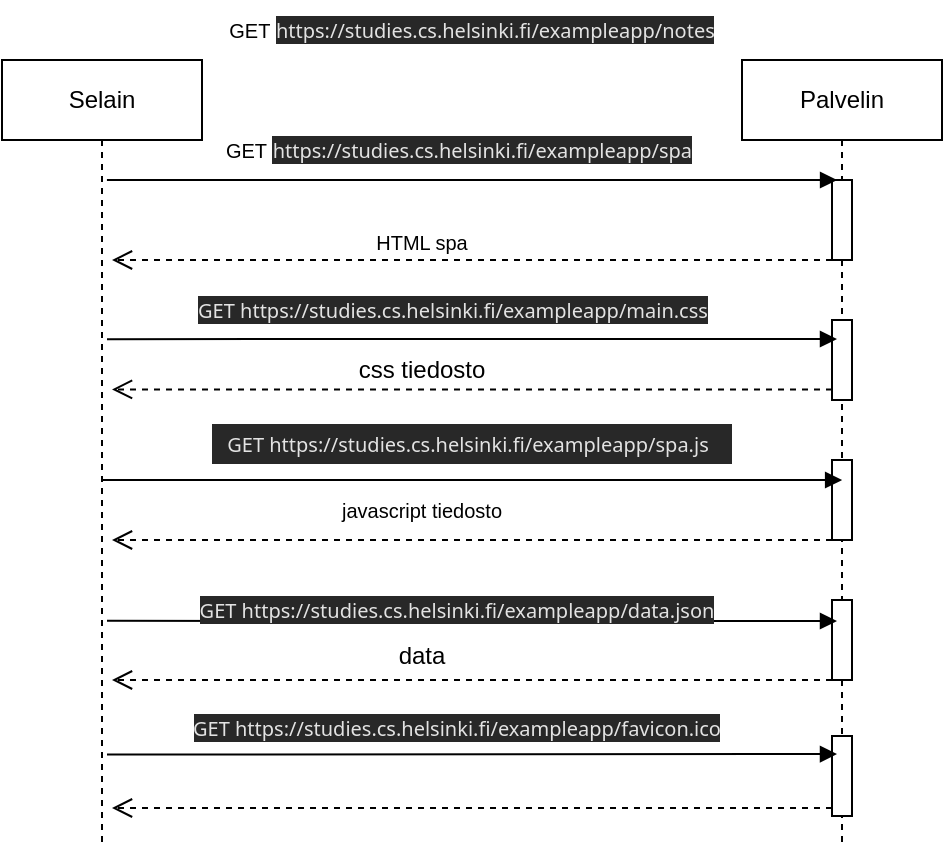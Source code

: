 <mxfile version="24.0.4" type="device">
  <diagram name="Page-1" id="2YBvvXClWsGukQMizWep">
    <mxGraphModel dx="629" dy="401" grid="1" gridSize="9" guides="1" tooltips="1" connect="1" arrows="1" fold="1" page="1" pageScale="1" pageWidth="850" pageHeight="1100" math="0" shadow="0">
      <root>
        <mxCell id="0" />
        <mxCell id="1" parent="0" />
        <mxCell id="aM9ryv3xv72pqoxQDRHE-1" value="Selain" style="shape=umlLifeline;perimeter=lifelinePerimeter;whiteSpace=wrap;html=1;container=0;dropTarget=0;collapsible=0;recursiveResize=0;outlineConnect=0;portConstraint=eastwest;newEdgeStyle={&quot;edgeStyle&quot;:&quot;elbowEdgeStyle&quot;,&quot;elbow&quot;:&quot;vertical&quot;,&quot;curved&quot;:0,&quot;rounded&quot;:0};" parent="1" vertex="1">
          <mxGeometry x="40" y="40" width="100" height="392" as="geometry" />
        </mxCell>
        <mxCell id="aM9ryv3xv72pqoxQDRHE-5" value="Palvelin" style="shape=umlLifeline;perimeter=lifelinePerimeter;whiteSpace=wrap;html=1;container=0;dropTarget=0;collapsible=0;recursiveResize=0;outlineConnect=0;portConstraint=eastwest;newEdgeStyle={&quot;edgeStyle&quot;:&quot;elbowEdgeStyle&quot;,&quot;elbow&quot;:&quot;vertical&quot;,&quot;curved&quot;:0,&quot;rounded&quot;:0};" parent="1" vertex="1">
          <mxGeometry x="410" y="40" width="100" height="392" as="geometry" />
        </mxCell>
        <mxCell id="aM9ryv3xv72pqoxQDRHE-6" value="" style="html=1;points=[];perimeter=orthogonalPerimeter;outlineConnect=0;targetShapes=umlLifeline;portConstraint=eastwest;newEdgeStyle={&quot;edgeStyle&quot;:&quot;elbowEdgeStyle&quot;,&quot;elbow&quot;:&quot;vertical&quot;,&quot;curved&quot;:0,&quot;rounded&quot;:0};" parent="aM9ryv3xv72pqoxQDRHE-5" vertex="1">
          <mxGeometry x="45" y="270" width="10" height="40" as="geometry" />
        </mxCell>
        <mxCell id="hscA7EWT61-6cYdQ-dmT-2" value="" style="html=1;points=[];perimeter=orthogonalPerimeter;outlineConnect=0;targetShapes=umlLifeline;portConstraint=eastwest;newEdgeStyle={&quot;edgeStyle&quot;:&quot;elbowEdgeStyle&quot;,&quot;elbow&quot;:&quot;vertical&quot;,&quot;curved&quot;:0,&quot;rounded&quot;:0};" vertex="1" parent="aM9ryv3xv72pqoxQDRHE-5">
          <mxGeometry x="45" y="60" width="10" height="40" as="geometry" />
        </mxCell>
        <mxCell id="hscA7EWT61-6cYdQ-dmT-4" value="" style="html=1;points=[];perimeter=orthogonalPerimeter;outlineConnect=0;targetShapes=umlLifeline;portConstraint=eastwest;newEdgeStyle={&quot;edgeStyle&quot;:&quot;elbowEdgeStyle&quot;,&quot;elbow&quot;:&quot;vertical&quot;,&quot;curved&quot;:0,&quot;rounded&quot;:0};" vertex="1" parent="aM9ryv3xv72pqoxQDRHE-5">
          <mxGeometry x="45" y="200" width="10" height="40" as="geometry" />
        </mxCell>
        <mxCell id="hscA7EWT61-6cYdQ-dmT-3" value="" style="html=1;points=[];perimeter=orthogonalPerimeter;outlineConnect=0;targetShapes=umlLifeline;portConstraint=eastwest;newEdgeStyle={&quot;edgeStyle&quot;:&quot;elbowEdgeStyle&quot;,&quot;elbow&quot;:&quot;vertical&quot;,&quot;curved&quot;:0,&quot;rounded&quot;:0};" vertex="1" parent="aM9ryv3xv72pqoxQDRHE-5">
          <mxGeometry x="45" y="130" width="10" height="40" as="geometry" />
        </mxCell>
        <mxCell id="hscA7EWT61-6cYdQ-dmT-39" value="" style="html=1;points=[];perimeter=orthogonalPerimeter;outlineConnect=0;targetShapes=umlLifeline;portConstraint=eastwest;newEdgeStyle={&quot;edgeStyle&quot;:&quot;elbowEdgeStyle&quot;,&quot;elbow&quot;:&quot;vertical&quot;,&quot;curved&quot;:0,&quot;rounded&quot;:0};" vertex="1" parent="aM9ryv3xv72pqoxQDRHE-5">
          <mxGeometry x="45" y="338" width="10" height="40" as="geometry" />
        </mxCell>
        <mxCell id="aM9ryv3xv72pqoxQDRHE-8" value="" style="html=1;verticalAlign=bottom;endArrow=open;dashed=1;endSize=8;edgeStyle=elbowEdgeStyle;elbow=vertical;curved=0;rounded=0;" parent="1" edge="1">
          <mxGeometry relative="1" as="geometry">
            <mxPoint x="95" y="140" as="targetPoint" />
            <Array as="points">
              <mxPoint x="190" y="140" />
            </Array>
            <mxPoint x="455" y="140" as="sourcePoint" />
          </mxGeometry>
        </mxCell>
        <mxCell id="hscA7EWT61-6cYdQ-dmT-14" value="GET&amp;nbsp;&lt;span style=&quot;color: rgb(227, 227, 227); font-family: &amp;quot;Segoe UI&amp;quot;, tahoma, sans-serif; text-align: start; background-color: rgb(40, 40, 40); font-size: 10px;&quot;&gt;https://studies.cs.helsinki.fi/exampleapp/notes&lt;/span&gt;" style="text;html=1;align=center;verticalAlign=middle;whiteSpace=wrap;rounded=0;container=1;fontSize=10;" vertex="1" parent="1">
          <mxGeometry x="240" y="10" width="70" height="30" as="geometry" />
        </mxCell>
        <mxCell id="hscA7EWT61-6cYdQ-dmT-18" value="" style="html=1;verticalAlign=bottom;endArrow=block;edgeStyle=elbowEdgeStyle;elbow=vertical;curved=0;rounded=0;" edge="1" parent="1">
          <mxGeometry relative="1" as="geometry">
            <mxPoint x="92.5" y="179.573" as="sourcePoint" />
            <Array as="points" />
            <mxPoint x="457.5" y="179.433" as="targetPoint" />
          </mxGeometry>
        </mxCell>
        <mxCell id="hscA7EWT61-6cYdQ-dmT-19" value="" style="html=1;verticalAlign=bottom;endArrow=open;dashed=1;endSize=8;edgeStyle=elbowEdgeStyle;elbow=vertical;curved=0;rounded=0;" edge="1" parent="1">
          <mxGeometry relative="1" as="geometry">
            <mxPoint x="95" y="204.71" as="targetPoint" />
            <Array as="points">
              <mxPoint x="190" y="204.71" />
            </Array>
            <mxPoint x="455" y="204.71" as="sourcePoint" />
          </mxGeometry>
        </mxCell>
        <mxCell id="hscA7EWT61-6cYdQ-dmT-20" value="&lt;span style=&quot;color: rgb(227, 227, 227); font-family: &amp;quot;Segoe UI&amp;quot;, tahoma, sans-serif; text-align: start; background-color: rgb(40, 40, 40); font-size: 10px;&quot;&gt;GET https://studies.cs.helsinki.fi/exampleapp/main.css&lt;/span&gt;" style="text;html=1;align=center;verticalAlign=middle;whiteSpace=wrap;rounded=0;" vertex="1" parent="1">
          <mxGeometry x="131.5" y="150" width="267" height="30" as="geometry" />
        </mxCell>
        <mxCell id="hscA7EWT61-6cYdQ-dmT-22" value="css tiedosto" style="text;html=1;align=center;verticalAlign=middle;whiteSpace=wrap;rounded=0;" vertex="1" parent="1">
          <mxGeometry x="200" y="180" width="100" height="30" as="geometry" />
        </mxCell>
        <mxCell id="hscA7EWT61-6cYdQ-dmT-24" value="" style="html=1;verticalAlign=bottom;endArrow=block;edgeStyle=elbowEdgeStyle;elbow=vertical;curved=0;rounded=0;" edge="1" parent="1" source="aM9ryv3xv72pqoxQDRHE-1">
          <mxGeometry relative="1" as="geometry">
            <mxPoint x="209.999" y="249.857" as="sourcePoint" />
            <Array as="points" />
            <mxPoint x="460.07" y="250" as="targetPoint" />
          </mxGeometry>
        </mxCell>
        <mxCell id="hscA7EWT61-6cYdQ-dmT-26" value="&lt;div style=&quot;display: flex; line-height: 20px; padding-left: 8px; gap: 12px; user-select: text; margin-top: 2px; color: rgb(227, 227, 227); font-family: &amp;quot;Segoe UI&amp;quot;, tahoma, sans-serif; text-align: start; background-color: rgb(40, 40, 40);&quot; class=&quot;row&quot;&gt;&lt;div style=&quot;word-break: break-all; display: flex; align-items: center; gap: 2px; font-size: 10px;&quot; class=&quot;header-value&quot;&gt;GET https://studies.cs.helsinki.fi/exampleapp/spa.js&lt;/div&gt;&lt;div&gt;&lt;br&gt;&lt;/div&gt;&lt;/div&gt;&lt;div style=&quot;display: flex; line-height: 20px; padding-left: 8px; gap: 12px; user-select: text; color: rgb(227, 227, 227); font-family: &amp;quot;Segoe UI&amp;quot;, tahoma, sans-serif; text-align: start; background-color: rgb(40, 40, 40);&quot; class=&quot;row&quot;&gt;&lt;/div&gt;" style="text;html=1;align=center;verticalAlign=middle;whiteSpace=wrap;rounded=0;" vertex="1" parent="1">
          <mxGeometry x="120" y="230" width="310" as="geometry" />
        </mxCell>
        <mxCell id="hscA7EWT61-6cYdQ-dmT-27" value="javascript tiedosto" style="text;html=1;align=center;verticalAlign=middle;whiteSpace=wrap;rounded=0;fontSize=10;" vertex="1" parent="1">
          <mxGeometry x="190" y="260" width="120" height="10" as="geometry" />
        </mxCell>
        <mxCell id="hscA7EWT61-6cYdQ-dmT-28" value="" style="html=1;verticalAlign=bottom;endArrow=open;dashed=1;endSize=8;edgeStyle=elbowEdgeStyle;elbow=vertical;curved=0;rounded=0;" edge="1" parent="1">
          <mxGeometry relative="1" as="geometry">
            <mxPoint x="95" y="280" as="targetPoint" />
            <Array as="points">
              <mxPoint x="190" y="280" />
            </Array>
            <mxPoint x="455" y="280" as="sourcePoint" />
          </mxGeometry>
        </mxCell>
        <mxCell id="hscA7EWT61-6cYdQ-dmT-30" value="" style="html=1;verticalAlign=bottom;endArrow=block;edgeStyle=elbowEdgeStyle;elbow=vertical;curved=0;rounded=0;" edge="1" parent="1">
          <mxGeometry relative="1" as="geometry">
            <mxPoint x="92.5" y="320.423" as="sourcePoint" />
            <Array as="points" />
            <mxPoint x="457.5" y="320.14" as="targetPoint" />
          </mxGeometry>
        </mxCell>
        <mxCell id="hscA7EWT61-6cYdQ-dmT-32" value="data" style="text;html=1;align=center;verticalAlign=middle;whiteSpace=wrap;rounded=0;" vertex="1" parent="1">
          <mxGeometry x="220" y="330" width="60" height="15" as="geometry" />
        </mxCell>
        <mxCell id="hscA7EWT61-6cYdQ-dmT-34" value="&lt;br&gt;&lt;span style=&quot;color: rgb(227, 227, 227); font-family: &amp;quot;Segoe UI&amp;quot;, tahoma, sans-serif; font-size: 10px; font-style: normal; font-variant-ligatures: normal; font-variant-caps: normal; font-weight: 400; letter-spacing: normal; orphans: 2; text-align: start; text-indent: 0px; text-transform: none; widows: 2; word-spacing: 0px; -webkit-text-stroke-width: 0px; white-space: normal; background-color: rgb(40, 40, 40); text-decoration-thickness: initial; text-decoration-style: initial; text-decoration-color: initial; float: none; display: inline !important;&quot;&gt;GET https://studies.cs.helsinki.fi/exampleapp/data.json&lt;/span&gt;&lt;div&gt;&lt;br/&gt;&lt;/div&gt;" style="text;html=1;align=center;verticalAlign=middle;whiteSpace=wrap;rounded=0;fontSize=10;" vertex="1" parent="1">
          <mxGeometry x="120" y="310" width="295" height="10" as="geometry" />
        </mxCell>
        <mxCell id="hscA7EWT61-6cYdQ-dmT-35" value="" style="html=1;verticalAlign=bottom;endArrow=open;dashed=1;endSize=8;edgeStyle=elbowEdgeStyle;elbow=vertical;curved=0;rounded=0;" edge="1" parent="1">
          <mxGeometry relative="1" as="geometry">
            <mxPoint x="95" y="350" as="targetPoint" />
            <Array as="points">
              <mxPoint x="190" y="350" />
            </Array>
            <mxPoint x="455" y="350" as="sourcePoint" />
          </mxGeometry>
        </mxCell>
        <mxCell id="hscA7EWT61-6cYdQ-dmT-37" value="" style="html=1;verticalAlign=bottom;endArrow=block;edgeStyle=elbowEdgeStyle;elbow=vertical;curved=0;rounded=0;" edge="1" parent="1">
          <mxGeometry relative="1" as="geometry">
            <mxPoint x="92.469" y="100.003" as="sourcePoint" />
            <Array as="points" />
            <mxPoint x="457.54" y="100.003" as="targetPoint" />
          </mxGeometry>
        </mxCell>
        <mxCell id="hscA7EWT61-6cYdQ-dmT-11" value="GET&amp;nbsp;&lt;span style=&quot;color: rgb(227, 227, 227); font-family: &amp;quot;Segoe UI&amp;quot;, tahoma, sans-serif; text-align: start; text-wrap: wrap; background-color: rgb(40, 40, 40); font-size: 10px;&quot;&gt;https://studies.cs.helsinki.fi/exampleapp/spa&lt;/span&gt;" style="text;html=1;align=center;verticalAlign=middle;resizable=0;points=[];autosize=1;strokeColor=none;fillColor=none;fontSize=10;" vertex="1" parent="1">
          <mxGeometry x="147.5" y="70" width="240" height="30" as="geometry" />
        </mxCell>
        <mxCell id="hscA7EWT61-6cYdQ-dmT-38" value="HTML spa" style="text;html=1;align=center;verticalAlign=middle;whiteSpace=wrap;rounded=0;fontSize=10;" vertex="1" parent="1">
          <mxGeometry x="220" y="126" width="60" height="10" as="geometry" />
        </mxCell>
        <mxCell id="hscA7EWT61-6cYdQ-dmT-41" value="&lt;br style=&quot;font-size: 10px;&quot;&gt;&lt;span style=&quot;color: rgb(227, 227, 227); font-family: &amp;quot;Segoe UI&amp;quot;, tahoma, sans-serif; font-size: 10px; font-style: normal; font-variant-ligatures: normal; font-variant-caps: normal; font-weight: 400; letter-spacing: normal; orphans: 2; text-align: start; text-indent: 0px; text-transform: none; widows: 2; word-spacing: 0px; -webkit-text-stroke-width: 0px; white-space: normal; background-color: rgb(40, 40, 40); text-decoration-thickness: initial; text-decoration-style: initial; text-decoration-color: initial; float: none; display: inline !important;&quot;&gt;GET https://studies.cs.helsinki.fi/exampleapp/favicon.ico&lt;/span&gt;&lt;div style=&quot;font-size: 10px;&quot;&gt;&lt;br style=&quot;font-size: 10px;&quot;&gt;&lt;/div&gt;" style="text;html=1;align=center;verticalAlign=middle;whiteSpace=wrap;rounded=0;fontSize=10;" vertex="1" parent="1">
          <mxGeometry x="120" y="369" width="295" height="10" as="geometry" />
        </mxCell>
        <mxCell id="hscA7EWT61-6cYdQ-dmT-42" value="" style="html=1;verticalAlign=bottom;endArrow=block;edgeStyle=elbowEdgeStyle;elbow=vertical;curved=0;rounded=0;" edge="1" parent="1">
          <mxGeometry relative="1" as="geometry">
            <mxPoint x="92.5" y="387.283" as="sourcePoint" />
            <Array as="points" />
            <mxPoint x="457.5" y="387" as="targetPoint" />
          </mxGeometry>
        </mxCell>
        <mxCell id="hscA7EWT61-6cYdQ-dmT-43" value="" style="html=1;verticalAlign=bottom;endArrow=open;dashed=1;endSize=8;edgeStyle=elbowEdgeStyle;elbow=vertical;curved=0;rounded=0;" edge="1" parent="1">
          <mxGeometry relative="1" as="geometry">
            <mxPoint x="95" y="414" as="targetPoint" />
            <Array as="points">
              <mxPoint x="190" y="414" />
            </Array>
            <mxPoint x="455" y="414" as="sourcePoint" />
          </mxGeometry>
        </mxCell>
      </root>
    </mxGraphModel>
  </diagram>
</mxfile>
